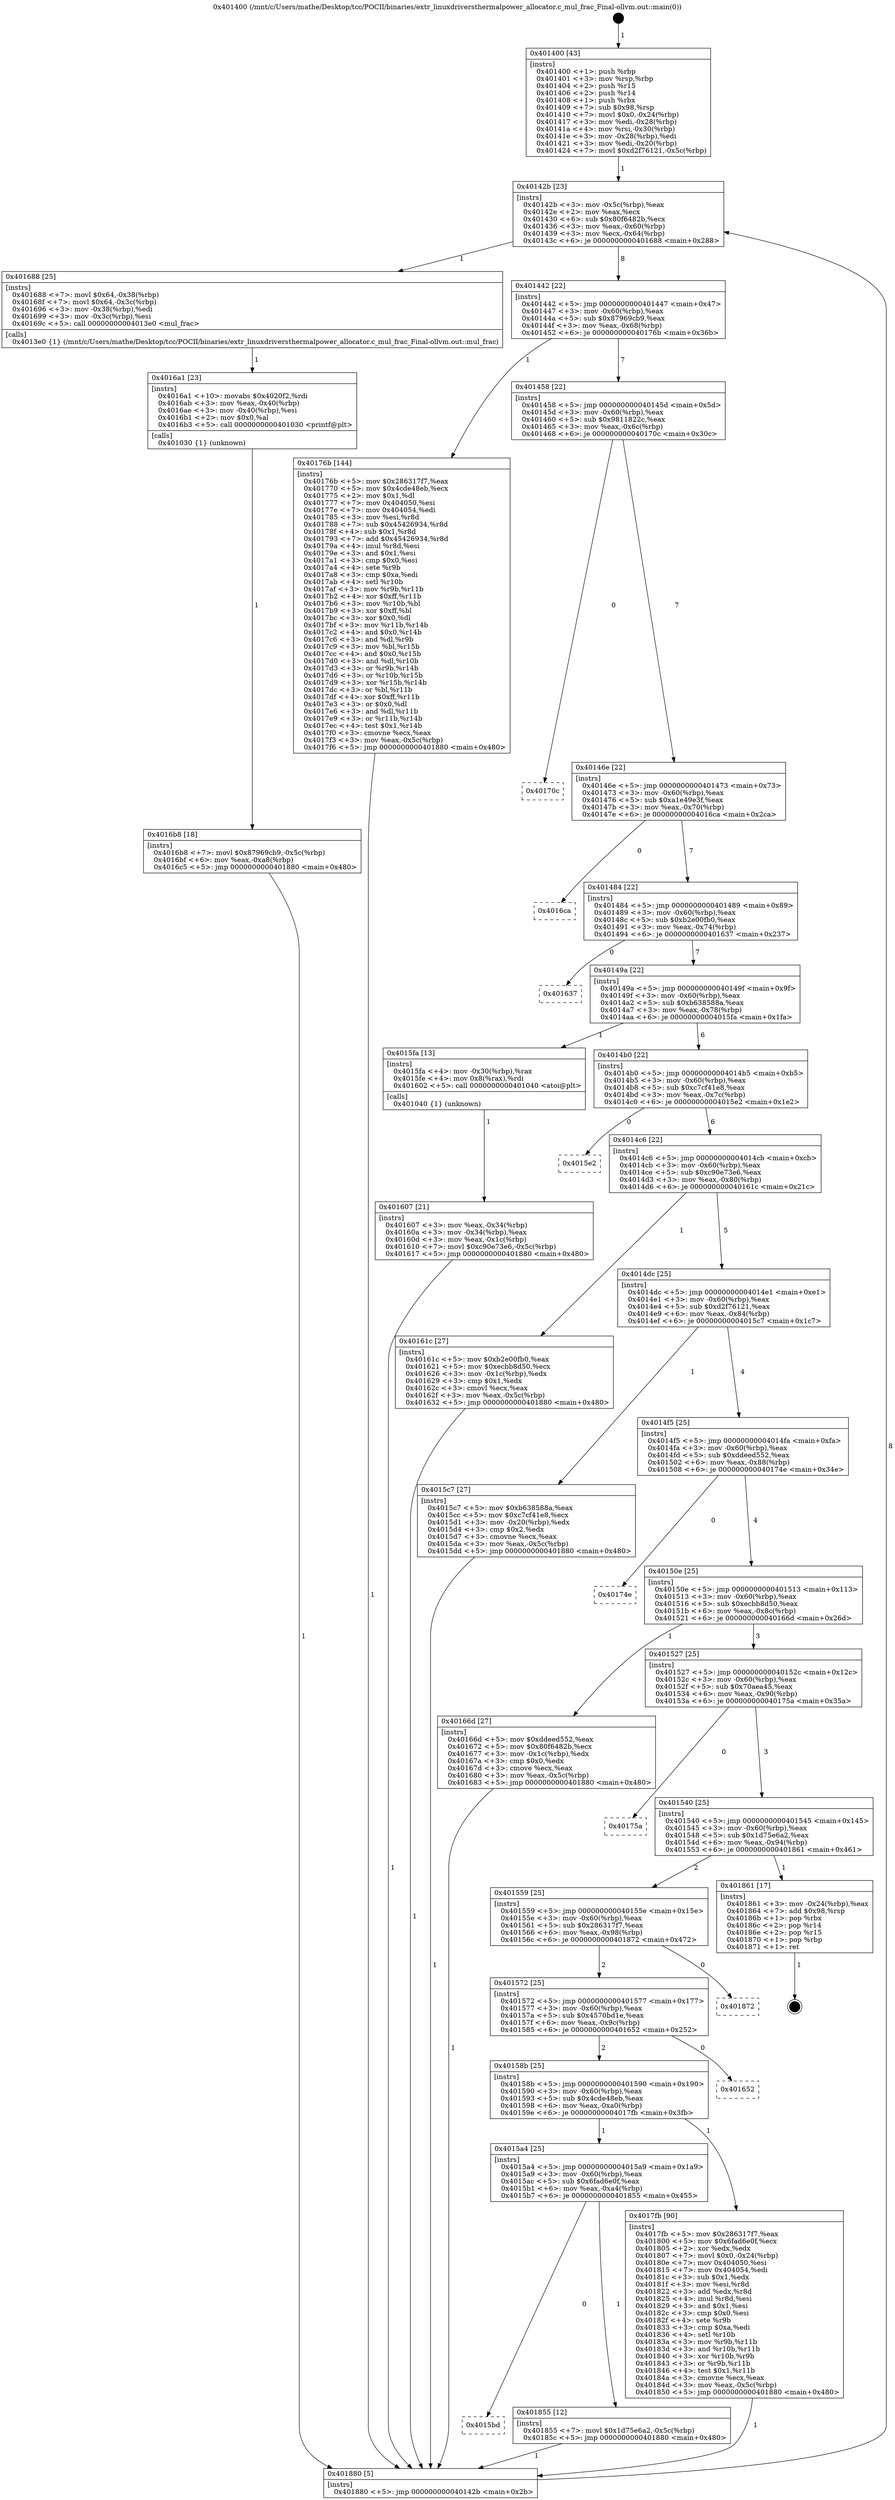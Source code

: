 digraph "0x401400" {
  label = "0x401400 (/mnt/c/Users/mathe/Desktop/tcc/POCII/binaries/extr_linuxdriversthermalpower_allocator.c_mul_frac_Final-ollvm.out::main(0))"
  labelloc = "t"
  node[shape=record]

  Entry [label="",width=0.3,height=0.3,shape=circle,fillcolor=black,style=filled]
  "0x40142b" [label="{
     0x40142b [23]\l
     | [instrs]\l
     &nbsp;&nbsp;0x40142b \<+3\>: mov -0x5c(%rbp),%eax\l
     &nbsp;&nbsp;0x40142e \<+2\>: mov %eax,%ecx\l
     &nbsp;&nbsp;0x401430 \<+6\>: sub $0x80f6482b,%ecx\l
     &nbsp;&nbsp;0x401436 \<+3\>: mov %eax,-0x60(%rbp)\l
     &nbsp;&nbsp;0x401439 \<+3\>: mov %ecx,-0x64(%rbp)\l
     &nbsp;&nbsp;0x40143c \<+6\>: je 0000000000401688 \<main+0x288\>\l
  }"]
  "0x401688" [label="{
     0x401688 [25]\l
     | [instrs]\l
     &nbsp;&nbsp;0x401688 \<+7\>: movl $0x64,-0x38(%rbp)\l
     &nbsp;&nbsp;0x40168f \<+7\>: movl $0x64,-0x3c(%rbp)\l
     &nbsp;&nbsp;0x401696 \<+3\>: mov -0x38(%rbp),%edi\l
     &nbsp;&nbsp;0x401699 \<+3\>: mov -0x3c(%rbp),%esi\l
     &nbsp;&nbsp;0x40169c \<+5\>: call 00000000004013e0 \<mul_frac\>\l
     | [calls]\l
     &nbsp;&nbsp;0x4013e0 \{1\} (/mnt/c/Users/mathe/Desktop/tcc/POCII/binaries/extr_linuxdriversthermalpower_allocator.c_mul_frac_Final-ollvm.out::mul_frac)\l
  }"]
  "0x401442" [label="{
     0x401442 [22]\l
     | [instrs]\l
     &nbsp;&nbsp;0x401442 \<+5\>: jmp 0000000000401447 \<main+0x47\>\l
     &nbsp;&nbsp;0x401447 \<+3\>: mov -0x60(%rbp),%eax\l
     &nbsp;&nbsp;0x40144a \<+5\>: sub $0x87969cb9,%eax\l
     &nbsp;&nbsp;0x40144f \<+3\>: mov %eax,-0x68(%rbp)\l
     &nbsp;&nbsp;0x401452 \<+6\>: je 000000000040176b \<main+0x36b\>\l
  }"]
  Exit [label="",width=0.3,height=0.3,shape=circle,fillcolor=black,style=filled,peripheries=2]
  "0x40176b" [label="{
     0x40176b [144]\l
     | [instrs]\l
     &nbsp;&nbsp;0x40176b \<+5\>: mov $0x286317f7,%eax\l
     &nbsp;&nbsp;0x401770 \<+5\>: mov $0x4cde48eb,%ecx\l
     &nbsp;&nbsp;0x401775 \<+2\>: mov $0x1,%dl\l
     &nbsp;&nbsp;0x401777 \<+7\>: mov 0x404050,%esi\l
     &nbsp;&nbsp;0x40177e \<+7\>: mov 0x404054,%edi\l
     &nbsp;&nbsp;0x401785 \<+3\>: mov %esi,%r8d\l
     &nbsp;&nbsp;0x401788 \<+7\>: sub $0x45426934,%r8d\l
     &nbsp;&nbsp;0x40178f \<+4\>: sub $0x1,%r8d\l
     &nbsp;&nbsp;0x401793 \<+7\>: add $0x45426934,%r8d\l
     &nbsp;&nbsp;0x40179a \<+4\>: imul %r8d,%esi\l
     &nbsp;&nbsp;0x40179e \<+3\>: and $0x1,%esi\l
     &nbsp;&nbsp;0x4017a1 \<+3\>: cmp $0x0,%esi\l
     &nbsp;&nbsp;0x4017a4 \<+4\>: sete %r9b\l
     &nbsp;&nbsp;0x4017a8 \<+3\>: cmp $0xa,%edi\l
     &nbsp;&nbsp;0x4017ab \<+4\>: setl %r10b\l
     &nbsp;&nbsp;0x4017af \<+3\>: mov %r9b,%r11b\l
     &nbsp;&nbsp;0x4017b2 \<+4\>: xor $0xff,%r11b\l
     &nbsp;&nbsp;0x4017b6 \<+3\>: mov %r10b,%bl\l
     &nbsp;&nbsp;0x4017b9 \<+3\>: xor $0xff,%bl\l
     &nbsp;&nbsp;0x4017bc \<+3\>: xor $0x0,%dl\l
     &nbsp;&nbsp;0x4017bf \<+3\>: mov %r11b,%r14b\l
     &nbsp;&nbsp;0x4017c2 \<+4\>: and $0x0,%r14b\l
     &nbsp;&nbsp;0x4017c6 \<+3\>: and %dl,%r9b\l
     &nbsp;&nbsp;0x4017c9 \<+3\>: mov %bl,%r15b\l
     &nbsp;&nbsp;0x4017cc \<+4\>: and $0x0,%r15b\l
     &nbsp;&nbsp;0x4017d0 \<+3\>: and %dl,%r10b\l
     &nbsp;&nbsp;0x4017d3 \<+3\>: or %r9b,%r14b\l
     &nbsp;&nbsp;0x4017d6 \<+3\>: or %r10b,%r15b\l
     &nbsp;&nbsp;0x4017d9 \<+3\>: xor %r15b,%r14b\l
     &nbsp;&nbsp;0x4017dc \<+3\>: or %bl,%r11b\l
     &nbsp;&nbsp;0x4017df \<+4\>: xor $0xff,%r11b\l
     &nbsp;&nbsp;0x4017e3 \<+3\>: or $0x0,%dl\l
     &nbsp;&nbsp;0x4017e6 \<+3\>: and %dl,%r11b\l
     &nbsp;&nbsp;0x4017e9 \<+3\>: or %r11b,%r14b\l
     &nbsp;&nbsp;0x4017ec \<+4\>: test $0x1,%r14b\l
     &nbsp;&nbsp;0x4017f0 \<+3\>: cmovne %ecx,%eax\l
     &nbsp;&nbsp;0x4017f3 \<+3\>: mov %eax,-0x5c(%rbp)\l
     &nbsp;&nbsp;0x4017f6 \<+5\>: jmp 0000000000401880 \<main+0x480\>\l
  }"]
  "0x401458" [label="{
     0x401458 [22]\l
     | [instrs]\l
     &nbsp;&nbsp;0x401458 \<+5\>: jmp 000000000040145d \<main+0x5d\>\l
     &nbsp;&nbsp;0x40145d \<+3\>: mov -0x60(%rbp),%eax\l
     &nbsp;&nbsp;0x401460 \<+5\>: sub $0x9811822c,%eax\l
     &nbsp;&nbsp;0x401465 \<+3\>: mov %eax,-0x6c(%rbp)\l
     &nbsp;&nbsp;0x401468 \<+6\>: je 000000000040170c \<main+0x30c\>\l
  }"]
  "0x4015bd" [label="{
     0x4015bd\l
  }", style=dashed]
  "0x40170c" [label="{
     0x40170c\l
  }", style=dashed]
  "0x40146e" [label="{
     0x40146e [22]\l
     | [instrs]\l
     &nbsp;&nbsp;0x40146e \<+5\>: jmp 0000000000401473 \<main+0x73\>\l
     &nbsp;&nbsp;0x401473 \<+3\>: mov -0x60(%rbp),%eax\l
     &nbsp;&nbsp;0x401476 \<+5\>: sub $0xa1e49e3f,%eax\l
     &nbsp;&nbsp;0x40147b \<+3\>: mov %eax,-0x70(%rbp)\l
     &nbsp;&nbsp;0x40147e \<+6\>: je 00000000004016ca \<main+0x2ca\>\l
  }"]
  "0x401855" [label="{
     0x401855 [12]\l
     | [instrs]\l
     &nbsp;&nbsp;0x401855 \<+7\>: movl $0x1d75e6a2,-0x5c(%rbp)\l
     &nbsp;&nbsp;0x40185c \<+5\>: jmp 0000000000401880 \<main+0x480\>\l
  }"]
  "0x4016ca" [label="{
     0x4016ca\l
  }", style=dashed]
  "0x401484" [label="{
     0x401484 [22]\l
     | [instrs]\l
     &nbsp;&nbsp;0x401484 \<+5\>: jmp 0000000000401489 \<main+0x89\>\l
     &nbsp;&nbsp;0x401489 \<+3\>: mov -0x60(%rbp),%eax\l
     &nbsp;&nbsp;0x40148c \<+5\>: sub $0xb2e00fb0,%eax\l
     &nbsp;&nbsp;0x401491 \<+3\>: mov %eax,-0x74(%rbp)\l
     &nbsp;&nbsp;0x401494 \<+6\>: je 0000000000401637 \<main+0x237\>\l
  }"]
  "0x4015a4" [label="{
     0x4015a4 [25]\l
     | [instrs]\l
     &nbsp;&nbsp;0x4015a4 \<+5\>: jmp 00000000004015a9 \<main+0x1a9\>\l
     &nbsp;&nbsp;0x4015a9 \<+3\>: mov -0x60(%rbp),%eax\l
     &nbsp;&nbsp;0x4015ac \<+5\>: sub $0x6fad6e0f,%eax\l
     &nbsp;&nbsp;0x4015b1 \<+6\>: mov %eax,-0xa4(%rbp)\l
     &nbsp;&nbsp;0x4015b7 \<+6\>: je 0000000000401855 \<main+0x455\>\l
  }"]
  "0x401637" [label="{
     0x401637\l
  }", style=dashed]
  "0x40149a" [label="{
     0x40149a [22]\l
     | [instrs]\l
     &nbsp;&nbsp;0x40149a \<+5\>: jmp 000000000040149f \<main+0x9f\>\l
     &nbsp;&nbsp;0x40149f \<+3\>: mov -0x60(%rbp),%eax\l
     &nbsp;&nbsp;0x4014a2 \<+5\>: sub $0xb638588a,%eax\l
     &nbsp;&nbsp;0x4014a7 \<+3\>: mov %eax,-0x78(%rbp)\l
     &nbsp;&nbsp;0x4014aa \<+6\>: je 00000000004015fa \<main+0x1fa\>\l
  }"]
  "0x4017fb" [label="{
     0x4017fb [90]\l
     | [instrs]\l
     &nbsp;&nbsp;0x4017fb \<+5\>: mov $0x286317f7,%eax\l
     &nbsp;&nbsp;0x401800 \<+5\>: mov $0x6fad6e0f,%ecx\l
     &nbsp;&nbsp;0x401805 \<+2\>: xor %edx,%edx\l
     &nbsp;&nbsp;0x401807 \<+7\>: movl $0x0,-0x24(%rbp)\l
     &nbsp;&nbsp;0x40180e \<+7\>: mov 0x404050,%esi\l
     &nbsp;&nbsp;0x401815 \<+7\>: mov 0x404054,%edi\l
     &nbsp;&nbsp;0x40181c \<+3\>: sub $0x1,%edx\l
     &nbsp;&nbsp;0x40181f \<+3\>: mov %esi,%r8d\l
     &nbsp;&nbsp;0x401822 \<+3\>: add %edx,%r8d\l
     &nbsp;&nbsp;0x401825 \<+4\>: imul %r8d,%esi\l
     &nbsp;&nbsp;0x401829 \<+3\>: and $0x1,%esi\l
     &nbsp;&nbsp;0x40182c \<+3\>: cmp $0x0,%esi\l
     &nbsp;&nbsp;0x40182f \<+4\>: sete %r9b\l
     &nbsp;&nbsp;0x401833 \<+3\>: cmp $0xa,%edi\l
     &nbsp;&nbsp;0x401836 \<+4\>: setl %r10b\l
     &nbsp;&nbsp;0x40183a \<+3\>: mov %r9b,%r11b\l
     &nbsp;&nbsp;0x40183d \<+3\>: and %r10b,%r11b\l
     &nbsp;&nbsp;0x401840 \<+3\>: xor %r10b,%r9b\l
     &nbsp;&nbsp;0x401843 \<+3\>: or %r9b,%r11b\l
     &nbsp;&nbsp;0x401846 \<+4\>: test $0x1,%r11b\l
     &nbsp;&nbsp;0x40184a \<+3\>: cmovne %ecx,%eax\l
     &nbsp;&nbsp;0x40184d \<+3\>: mov %eax,-0x5c(%rbp)\l
     &nbsp;&nbsp;0x401850 \<+5\>: jmp 0000000000401880 \<main+0x480\>\l
  }"]
  "0x4015fa" [label="{
     0x4015fa [13]\l
     | [instrs]\l
     &nbsp;&nbsp;0x4015fa \<+4\>: mov -0x30(%rbp),%rax\l
     &nbsp;&nbsp;0x4015fe \<+4\>: mov 0x8(%rax),%rdi\l
     &nbsp;&nbsp;0x401602 \<+5\>: call 0000000000401040 \<atoi@plt\>\l
     | [calls]\l
     &nbsp;&nbsp;0x401040 \{1\} (unknown)\l
  }"]
  "0x4014b0" [label="{
     0x4014b0 [22]\l
     | [instrs]\l
     &nbsp;&nbsp;0x4014b0 \<+5\>: jmp 00000000004014b5 \<main+0xb5\>\l
     &nbsp;&nbsp;0x4014b5 \<+3\>: mov -0x60(%rbp),%eax\l
     &nbsp;&nbsp;0x4014b8 \<+5\>: sub $0xc7cf41e8,%eax\l
     &nbsp;&nbsp;0x4014bd \<+3\>: mov %eax,-0x7c(%rbp)\l
     &nbsp;&nbsp;0x4014c0 \<+6\>: je 00000000004015e2 \<main+0x1e2\>\l
  }"]
  "0x40158b" [label="{
     0x40158b [25]\l
     | [instrs]\l
     &nbsp;&nbsp;0x40158b \<+5\>: jmp 0000000000401590 \<main+0x190\>\l
     &nbsp;&nbsp;0x401590 \<+3\>: mov -0x60(%rbp),%eax\l
     &nbsp;&nbsp;0x401593 \<+5\>: sub $0x4cde48eb,%eax\l
     &nbsp;&nbsp;0x401598 \<+6\>: mov %eax,-0xa0(%rbp)\l
     &nbsp;&nbsp;0x40159e \<+6\>: je 00000000004017fb \<main+0x3fb\>\l
  }"]
  "0x4015e2" [label="{
     0x4015e2\l
  }", style=dashed]
  "0x4014c6" [label="{
     0x4014c6 [22]\l
     | [instrs]\l
     &nbsp;&nbsp;0x4014c6 \<+5\>: jmp 00000000004014cb \<main+0xcb\>\l
     &nbsp;&nbsp;0x4014cb \<+3\>: mov -0x60(%rbp),%eax\l
     &nbsp;&nbsp;0x4014ce \<+5\>: sub $0xc90e73e6,%eax\l
     &nbsp;&nbsp;0x4014d3 \<+3\>: mov %eax,-0x80(%rbp)\l
     &nbsp;&nbsp;0x4014d6 \<+6\>: je 000000000040161c \<main+0x21c\>\l
  }"]
  "0x401652" [label="{
     0x401652\l
  }", style=dashed]
  "0x40161c" [label="{
     0x40161c [27]\l
     | [instrs]\l
     &nbsp;&nbsp;0x40161c \<+5\>: mov $0xb2e00fb0,%eax\l
     &nbsp;&nbsp;0x401621 \<+5\>: mov $0xecbb8d50,%ecx\l
     &nbsp;&nbsp;0x401626 \<+3\>: mov -0x1c(%rbp),%edx\l
     &nbsp;&nbsp;0x401629 \<+3\>: cmp $0x1,%edx\l
     &nbsp;&nbsp;0x40162c \<+3\>: cmovl %ecx,%eax\l
     &nbsp;&nbsp;0x40162f \<+3\>: mov %eax,-0x5c(%rbp)\l
     &nbsp;&nbsp;0x401632 \<+5\>: jmp 0000000000401880 \<main+0x480\>\l
  }"]
  "0x4014dc" [label="{
     0x4014dc [25]\l
     | [instrs]\l
     &nbsp;&nbsp;0x4014dc \<+5\>: jmp 00000000004014e1 \<main+0xe1\>\l
     &nbsp;&nbsp;0x4014e1 \<+3\>: mov -0x60(%rbp),%eax\l
     &nbsp;&nbsp;0x4014e4 \<+5\>: sub $0xd2f76121,%eax\l
     &nbsp;&nbsp;0x4014e9 \<+6\>: mov %eax,-0x84(%rbp)\l
     &nbsp;&nbsp;0x4014ef \<+6\>: je 00000000004015c7 \<main+0x1c7\>\l
  }"]
  "0x401572" [label="{
     0x401572 [25]\l
     | [instrs]\l
     &nbsp;&nbsp;0x401572 \<+5\>: jmp 0000000000401577 \<main+0x177\>\l
     &nbsp;&nbsp;0x401577 \<+3\>: mov -0x60(%rbp),%eax\l
     &nbsp;&nbsp;0x40157a \<+5\>: sub $0x4570bd1e,%eax\l
     &nbsp;&nbsp;0x40157f \<+6\>: mov %eax,-0x9c(%rbp)\l
     &nbsp;&nbsp;0x401585 \<+6\>: je 0000000000401652 \<main+0x252\>\l
  }"]
  "0x4015c7" [label="{
     0x4015c7 [27]\l
     | [instrs]\l
     &nbsp;&nbsp;0x4015c7 \<+5\>: mov $0xb638588a,%eax\l
     &nbsp;&nbsp;0x4015cc \<+5\>: mov $0xc7cf41e8,%ecx\l
     &nbsp;&nbsp;0x4015d1 \<+3\>: mov -0x20(%rbp),%edx\l
     &nbsp;&nbsp;0x4015d4 \<+3\>: cmp $0x2,%edx\l
     &nbsp;&nbsp;0x4015d7 \<+3\>: cmovne %ecx,%eax\l
     &nbsp;&nbsp;0x4015da \<+3\>: mov %eax,-0x5c(%rbp)\l
     &nbsp;&nbsp;0x4015dd \<+5\>: jmp 0000000000401880 \<main+0x480\>\l
  }"]
  "0x4014f5" [label="{
     0x4014f5 [25]\l
     | [instrs]\l
     &nbsp;&nbsp;0x4014f5 \<+5\>: jmp 00000000004014fa \<main+0xfa\>\l
     &nbsp;&nbsp;0x4014fa \<+3\>: mov -0x60(%rbp),%eax\l
     &nbsp;&nbsp;0x4014fd \<+5\>: sub $0xddeed552,%eax\l
     &nbsp;&nbsp;0x401502 \<+6\>: mov %eax,-0x88(%rbp)\l
     &nbsp;&nbsp;0x401508 \<+6\>: je 000000000040174e \<main+0x34e\>\l
  }"]
  "0x401880" [label="{
     0x401880 [5]\l
     | [instrs]\l
     &nbsp;&nbsp;0x401880 \<+5\>: jmp 000000000040142b \<main+0x2b\>\l
  }"]
  "0x401400" [label="{
     0x401400 [43]\l
     | [instrs]\l
     &nbsp;&nbsp;0x401400 \<+1\>: push %rbp\l
     &nbsp;&nbsp;0x401401 \<+3\>: mov %rsp,%rbp\l
     &nbsp;&nbsp;0x401404 \<+2\>: push %r15\l
     &nbsp;&nbsp;0x401406 \<+2\>: push %r14\l
     &nbsp;&nbsp;0x401408 \<+1\>: push %rbx\l
     &nbsp;&nbsp;0x401409 \<+7\>: sub $0x98,%rsp\l
     &nbsp;&nbsp;0x401410 \<+7\>: movl $0x0,-0x24(%rbp)\l
     &nbsp;&nbsp;0x401417 \<+3\>: mov %edi,-0x28(%rbp)\l
     &nbsp;&nbsp;0x40141a \<+4\>: mov %rsi,-0x30(%rbp)\l
     &nbsp;&nbsp;0x40141e \<+3\>: mov -0x28(%rbp),%edi\l
     &nbsp;&nbsp;0x401421 \<+3\>: mov %edi,-0x20(%rbp)\l
     &nbsp;&nbsp;0x401424 \<+7\>: movl $0xd2f76121,-0x5c(%rbp)\l
  }"]
  "0x401607" [label="{
     0x401607 [21]\l
     | [instrs]\l
     &nbsp;&nbsp;0x401607 \<+3\>: mov %eax,-0x34(%rbp)\l
     &nbsp;&nbsp;0x40160a \<+3\>: mov -0x34(%rbp),%eax\l
     &nbsp;&nbsp;0x40160d \<+3\>: mov %eax,-0x1c(%rbp)\l
     &nbsp;&nbsp;0x401610 \<+7\>: movl $0xc90e73e6,-0x5c(%rbp)\l
     &nbsp;&nbsp;0x401617 \<+5\>: jmp 0000000000401880 \<main+0x480\>\l
  }"]
  "0x401872" [label="{
     0x401872\l
  }", style=dashed]
  "0x40174e" [label="{
     0x40174e\l
  }", style=dashed]
  "0x40150e" [label="{
     0x40150e [25]\l
     | [instrs]\l
     &nbsp;&nbsp;0x40150e \<+5\>: jmp 0000000000401513 \<main+0x113\>\l
     &nbsp;&nbsp;0x401513 \<+3\>: mov -0x60(%rbp),%eax\l
     &nbsp;&nbsp;0x401516 \<+5\>: sub $0xecbb8d50,%eax\l
     &nbsp;&nbsp;0x40151b \<+6\>: mov %eax,-0x8c(%rbp)\l
     &nbsp;&nbsp;0x401521 \<+6\>: je 000000000040166d \<main+0x26d\>\l
  }"]
  "0x401559" [label="{
     0x401559 [25]\l
     | [instrs]\l
     &nbsp;&nbsp;0x401559 \<+5\>: jmp 000000000040155e \<main+0x15e\>\l
     &nbsp;&nbsp;0x40155e \<+3\>: mov -0x60(%rbp),%eax\l
     &nbsp;&nbsp;0x401561 \<+5\>: sub $0x286317f7,%eax\l
     &nbsp;&nbsp;0x401566 \<+6\>: mov %eax,-0x98(%rbp)\l
     &nbsp;&nbsp;0x40156c \<+6\>: je 0000000000401872 \<main+0x472\>\l
  }"]
  "0x40166d" [label="{
     0x40166d [27]\l
     | [instrs]\l
     &nbsp;&nbsp;0x40166d \<+5\>: mov $0xddeed552,%eax\l
     &nbsp;&nbsp;0x401672 \<+5\>: mov $0x80f6482b,%ecx\l
     &nbsp;&nbsp;0x401677 \<+3\>: mov -0x1c(%rbp),%edx\l
     &nbsp;&nbsp;0x40167a \<+3\>: cmp $0x0,%edx\l
     &nbsp;&nbsp;0x40167d \<+3\>: cmove %ecx,%eax\l
     &nbsp;&nbsp;0x401680 \<+3\>: mov %eax,-0x5c(%rbp)\l
     &nbsp;&nbsp;0x401683 \<+5\>: jmp 0000000000401880 \<main+0x480\>\l
  }"]
  "0x401527" [label="{
     0x401527 [25]\l
     | [instrs]\l
     &nbsp;&nbsp;0x401527 \<+5\>: jmp 000000000040152c \<main+0x12c\>\l
     &nbsp;&nbsp;0x40152c \<+3\>: mov -0x60(%rbp),%eax\l
     &nbsp;&nbsp;0x40152f \<+5\>: sub $0x70aea45,%eax\l
     &nbsp;&nbsp;0x401534 \<+6\>: mov %eax,-0x90(%rbp)\l
     &nbsp;&nbsp;0x40153a \<+6\>: je 000000000040175a \<main+0x35a\>\l
  }"]
  "0x4016a1" [label="{
     0x4016a1 [23]\l
     | [instrs]\l
     &nbsp;&nbsp;0x4016a1 \<+10\>: movabs $0x4020f2,%rdi\l
     &nbsp;&nbsp;0x4016ab \<+3\>: mov %eax,-0x40(%rbp)\l
     &nbsp;&nbsp;0x4016ae \<+3\>: mov -0x40(%rbp),%esi\l
     &nbsp;&nbsp;0x4016b1 \<+2\>: mov $0x0,%al\l
     &nbsp;&nbsp;0x4016b3 \<+5\>: call 0000000000401030 \<printf@plt\>\l
     | [calls]\l
     &nbsp;&nbsp;0x401030 \{1\} (unknown)\l
  }"]
  "0x4016b8" [label="{
     0x4016b8 [18]\l
     | [instrs]\l
     &nbsp;&nbsp;0x4016b8 \<+7\>: movl $0x87969cb9,-0x5c(%rbp)\l
     &nbsp;&nbsp;0x4016bf \<+6\>: mov %eax,-0xa8(%rbp)\l
     &nbsp;&nbsp;0x4016c5 \<+5\>: jmp 0000000000401880 \<main+0x480\>\l
  }"]
  "0x401861" [label="{
     0x401861 [17]\l
     | [instrs]\l
     &nbsp;&nbsp;0x401861 \<+3\>: mov -0x24(%rbp),%eax\l
     &nbsp;&nbsp;0x401864 \<+7\>: add $0x98,%rsp\l
     &nbsp;&nbsp;0x40186b \<+1\>: pop %rbx\l
     &nbsp;&nbsp;0x40186c \<+2\>: pop %r14\l
     &nbsp;&nbsp;0x40186e \<+2\>: pop %r15\l
     &nbsp;&nbsp;0x401870 \<+1\>: pop %rbp\l
     &nbsp;&nbsp;0x401871 \<+1\>: ret\l
  }"]
  "0x40175a" [label="{
     0x40175a\l
  }", style=dashed]
  "0x401540" [label="{
     0x401540 [25]\l
     | [instrs]\l
     &nbsp;&nbsp;0x401540 \<+5\>: jmp 0000000000401545 \<main+0x145\>\l
     &nbsp;&nbsp;0x401545 \<+3\>: mov -0x60(%rbp),%eax\l
     &nbsp;&nbsp;0x401548 \<+5\>: sub $0x1d75e6a2,%eax\l
     &nbsp;&nbsp;0x40154d \<+6\>: mov %eax,-0x94(%rbp)\l
     &nbsp;&nbsp;0x401553 \<+6\>: je 0000000000401861 \<main+0x461\>\l
  }"]
  Entry -> "0x401400" [label=" 1"]
  "0x40142b" -> "0x401688" [label=" 1"]
  "0x40142b" -> "0x401442" [label=" 8"]
  "0x401861" -> Exit [label=" 1"]
  "0x401442" -> "0x40176b" [label=" 1"]
  "0x401442" -> "0x401458" [label=" 7"]
  "0x401855" -> "0x401880" [label=" 1"]
  "0x401458" -> "0x40170c" [label=" 0"]
  "0x401458" -> "0x40146e" [label=" 7"]
  "0x4015a4" -> "0x4015bd" [label=" 0"]
  "0x40146e" -> "0x4016ca" [label=" 0"]
  "0x40146e" -> "0x401484" [label=" 7"]
  "0x4015a4" -> "0x401855" [label=" 1"]
  "0x401484" -> "0x401637" [label=" 0"]
  "0x401484" -> "0x40149a" [label=" 7"]
  "0x4017fb" -> "0x401880" [label=" 1"]
  "0x40149a" -> "0x4015fa" [label=" 1"]
  "0x40149a" -> "0x4014b0" [label=" 6"]
  "0x40158b" -> "0x4015a4" [label=" 1"]
  "0x4014b0" -> "0x4015e2" [label=" 0"]
  "0x4014b0" -> "0x4014c6" [label=" 6"]
  "0x40158b" -> "0x4017fb" [label=" 1"]
  "0x4014c6" -> "0x40161c" [label=" 1"]
  "0x4014c6" -> "0x4014dc" [label=" 5"]
  "0x401572" -> "0x40158b" [label=" 2"]
  "0x4014dc" -> "0x4015c7" [label=" 1"]
  "0x4014dc" -> "0x4014f5" [label=" 4"]
  "0x4015c7" -> "0x401880" [label=" 1"]
  "0x401400" -> "0x40142b" [label=" 1"]
  "0x401880" -> "0x40142b" [label=" 8"]
  "0x4015fa" -> "0x401607" [label=" 1"]
  "0x401607" -> "0x401880" [label=" 1"]
  "0x40161c" -> "0x401880" [label=" 1"]
  "0x401572" -> "0x401652" [label=" 0"]
  "0x4014f5" -> "0x40174e" [label=" 0"]
  "0x4014f5" -> "0x40150e" [label=" 4"]
  "0x401559" -> "0x401572" [label=" 2"]
  "0x40150e" -> "0x40166d" [label=" 1"]
  "0x40150e" -> "0x401527" [label=" 3"]
  "0x40166d" -> "0x401880" [label=" 1"]
  "0x401688" -> "0x4016a1" [label=" 1"]
  "0x4016a1" -> "0x4016b8" [label=" 1"]
  "0x4016b8" -> "0x401880" [label=" 1"]
  "0x40176b" -> "0x401880" [label=" 1"]
  "0x401559" -> "0x401872" [label=" 0"]
  "0x401527" -> "0x40175a" [label=" 0"]
  "0x401527" -> "0x401540" [label=" 3"]
  "0x401540" -> "0x401559" [label=" 2"]
  "0x401540" -> "0x401861" [label=" 1"]
}
